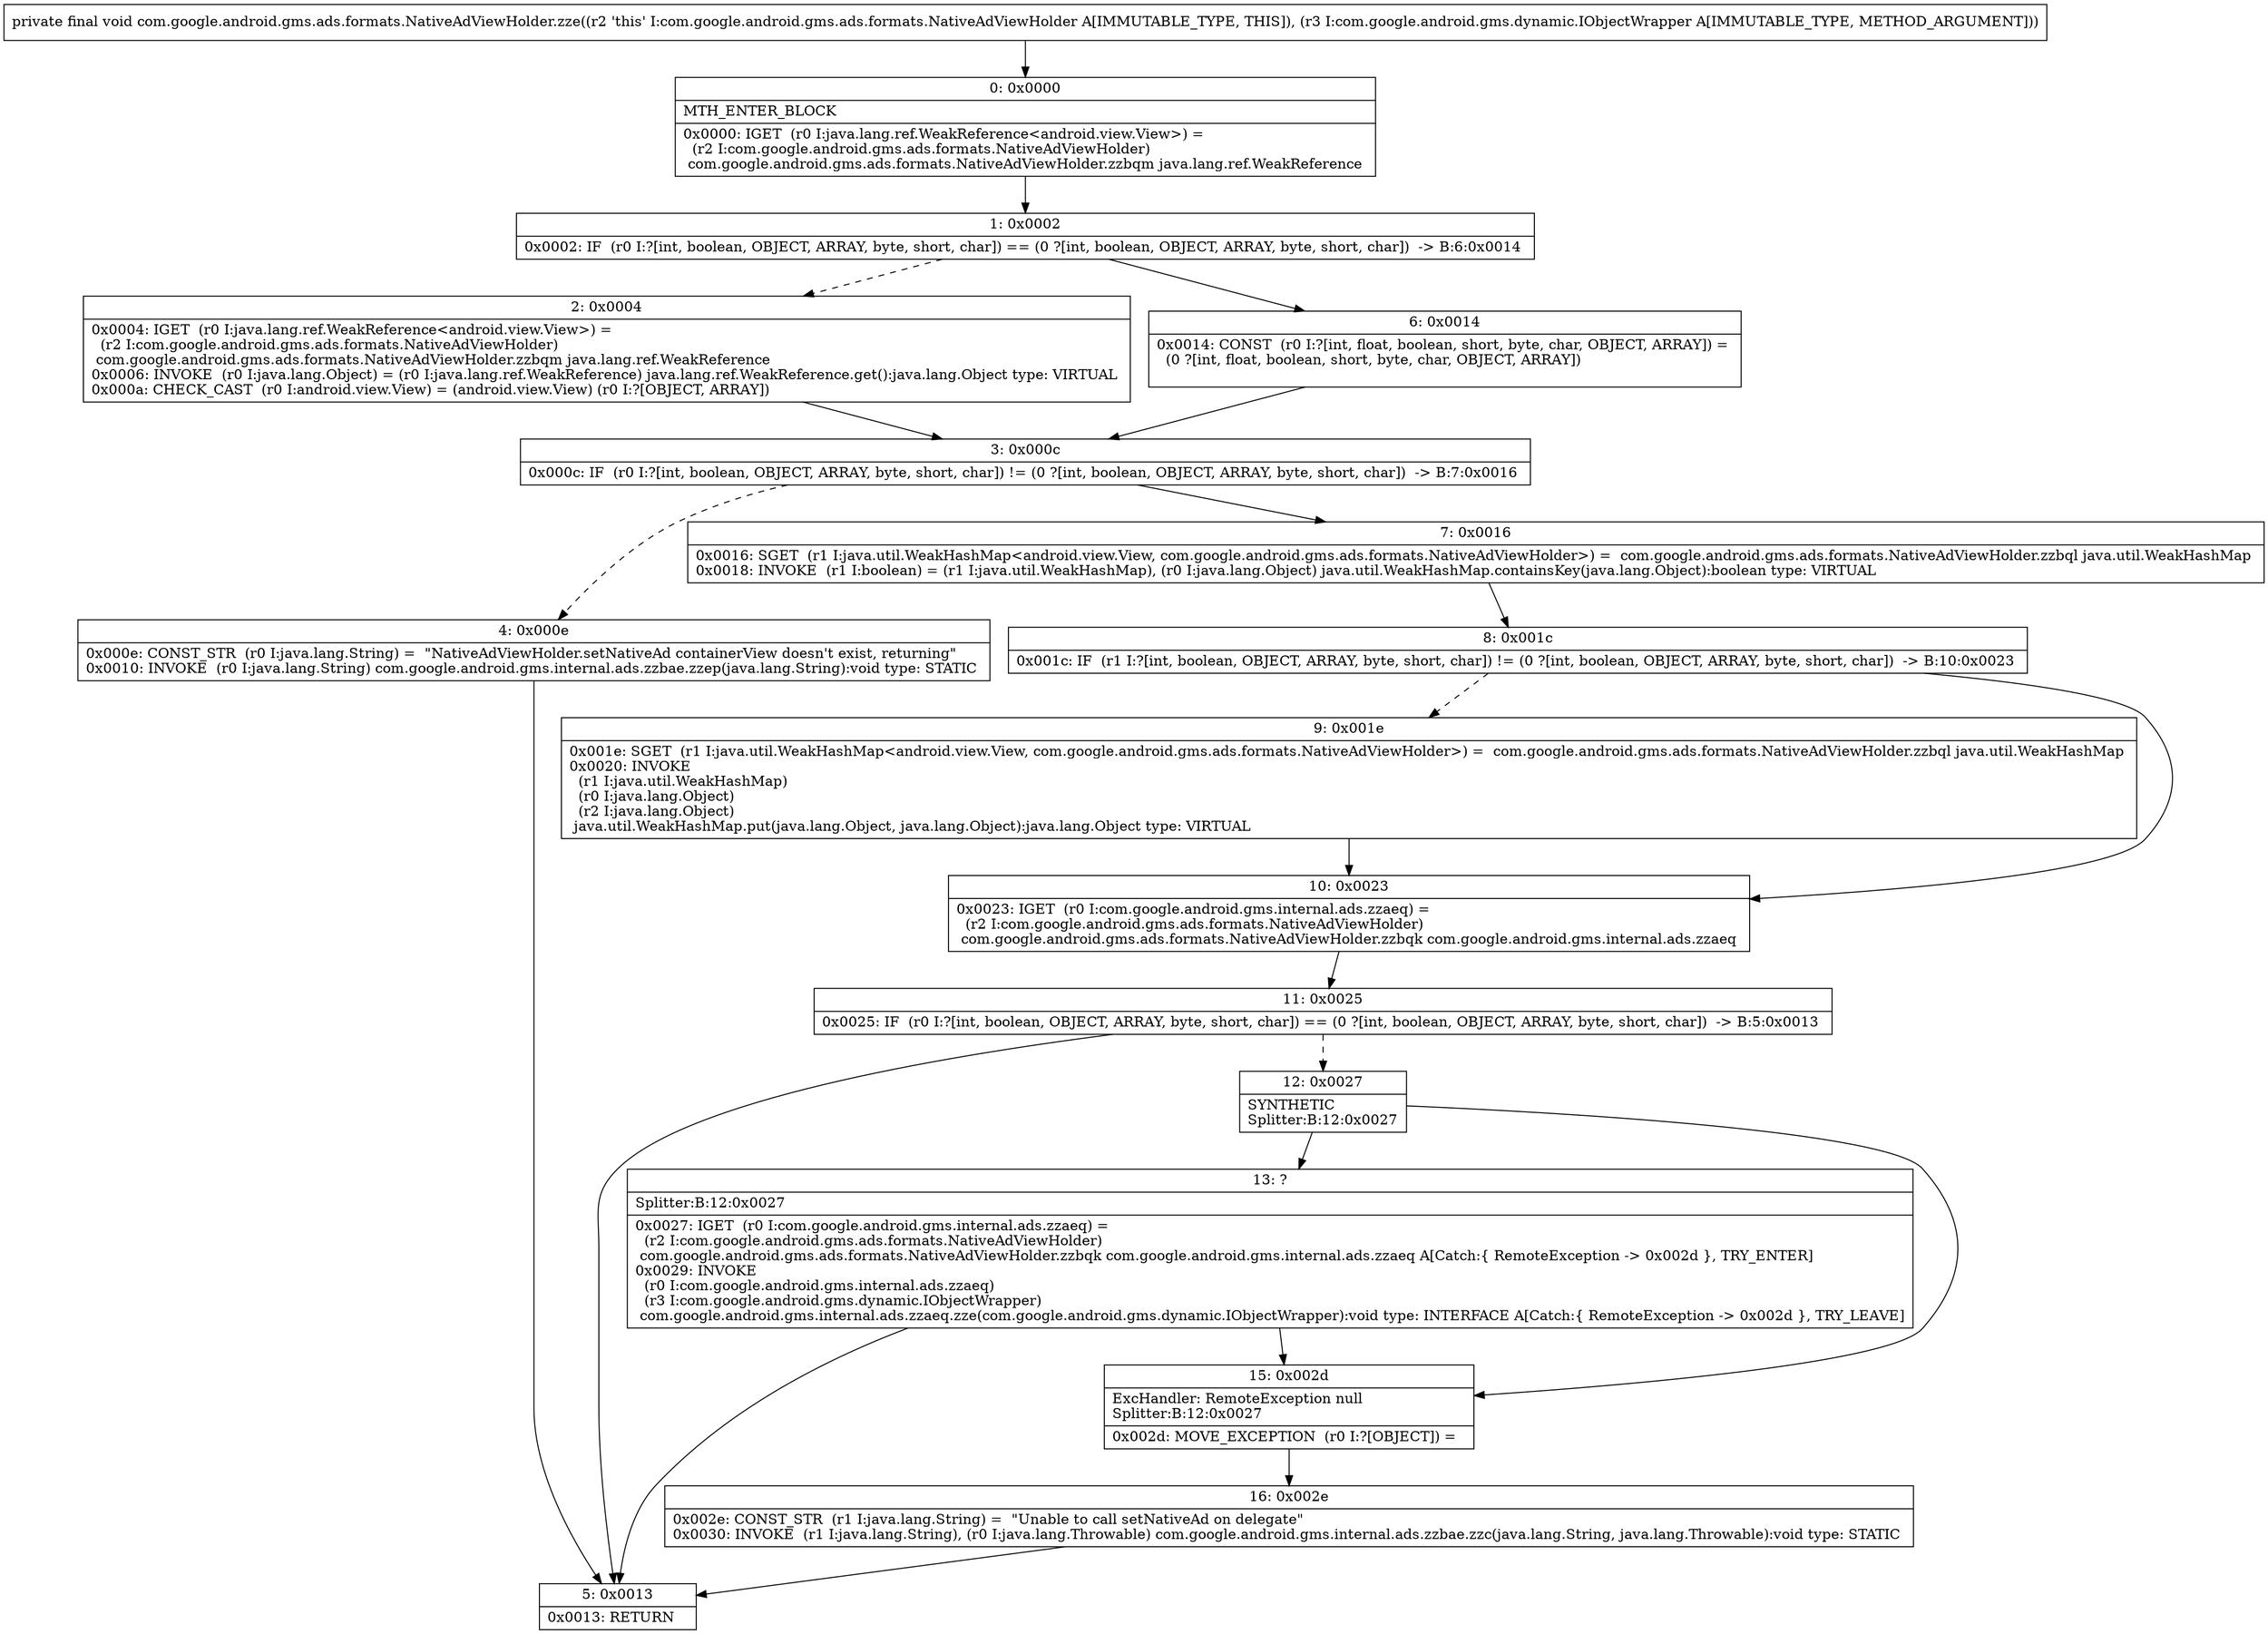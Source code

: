 digraph "CFG forcom.google.android.gms.ads.formats.NativeAdViewHolder.zze(Lcom\/google\/android\/gms\/dynamic\/IObjectWrapper;)V" {
Node_0 [shape=record,label="{0\:\ 0x0000|MTH_ENTER_BLOCK\l|0x0000: IGET  (r0 I:java.lang.ref.WeakReference\<android.view.View\>) = \l  (r2 I:com.google.android.gms.ads.formats.NativeAdViewHolder)\l com.google.android.gms.ads.formats.NativeAdViewHolder.zzbqm java.lang.ref.WeakReference \l}"];
Node_1 [shape=record,label="{1\:\ 0x0002|0x0002: IF  (r0 I:?[int, boolean, OBJECT, ARRAY, byte, short, char]) == (0 ?[int, boolean, OBJECT, ARRAY, byte, short, char])  \-\> B:6:0x0014 \l}"];
Node_2 [shape=record,label="{2\:\ 0x0004|0x0004: IGET  (r0 I:java.lang.ref.WeakReference\<android.view.View\>) = \l  (r2 I:com.google.android.gms.ads.formats.NativeAdViewHolder)\l com.google.android.gms.ads.formats.NativeAdViewHolder.zzbqm java.lang.ref.WeakReference \l0x0006: INVOKE  (r0 I:java.lang.Object) = (r0 I:java.lang.ref.WeakReference) java.lang.ref.WeakReference.get():java.lang.Object type: VIRTUAL \l0x000a: CHECK_CAST  (r0 I:android.view.View) = (android.view.View) (r0 I:?[OBJECT, ARRAY]) \l}"];
Node_3 [shape=record,label="{3\:\ 0x000c|0x000c: IF  (r0 I:?[int, boolean, OBJECT, ARRAY, byte, short, char]) != (0 ?[int, boolean, OBJECT, ARRAY, byte, short, char])  \-\> B:7:0x0016 \l}"];
Node_4 [shape=record,label="{4\:\ 0x000e|0x000e: CONST_STR  (r0 I:java.lang.String) =  \"NativeAdViewHolder.setNativeAd containerView doesn't exist, returning\" \l0x0010: INVOKE  (r0 I:java.lang.String) com.google.android.gms.internal.ads.zzbae.zzep(java.lang.String):void type: STATIC \l}"];
Node_5 [shape=record,label="{5\:\ 0x0013|0x0013: RETURN   \l}"];
Node_6 [shape=record,label="{6\:\ 0x0014|0x0014: CONST  (r0 I:?[int, float, boolean, short, byte, char, OBJECT, ARRAY]) = \l  (0 ?[int, float, boolean, short, byte, char, OBJECT, ARRAY])\l \l}"];
Node_7 [shape=record,label="{7\:\ 0x0016|0x0016: SGET  (r1 I:java.util.WeakHashMap\<android.view.View, com.google.android.gms.ads.formats.NativeAdViewHolder\>) =  com.google.android.gms.ads.formats.NativeAdViewHolder.zzbql java.util.WeakHashMap \l0x0018: INVOKE  (r1 I:boolean) = (r1 I:java.util.WeakHashMap), (r0 I:java.lang.Object) java.util.WeakHashMap.containsKey(java.lang.Object):boolean type: VIRTUAL \l}"];
Node_8 [shape=record,label="{8\:\ 0x001c|0x001c: IF  (r1 I:?[int, boolean, OBJECT, ARRAY, byte, short, char]) != (0 ?[int, boolean, OBJECT, ARRAY, byte, short, char])  \-\> B:10:0x0023 \l}"];
Node_9 [shape=record,label="{9\:\ 0x001e|0x001e: SGET  (r1 I:java.util.WeakHashMap\<android.view.View, com.google.android.gms.ads.formats.NativeAdViewHolder\>) =  com.google.android.gms.ads.formats.NativeAdViewHolder.zzbql java.util.WeakHashMap \l0x0020: INVOKE  \l  (r1 I:java.util.WeakHashMap)\l  (r0 I:java.lang.Object)\l  (r2 I:java.lang.Object)\l java.util.WeakHashMap.put(java.lang.Object, java.lang.Object):java.lang.Object type: VIRTUAL \l}"];
Node_10 [shape=record,label="{10\:\ 0x0023|0x0023: IGET  (r0 I:com.google.android.gms.internal.ads.zzaeq) = \l  (r2 I:com.google.android.gms.ads.formats.NativeAdViewHolder)\l com.google.android.gms.ads.formats.NativeAdViewHolder.zzbqk com.google.android.gms.internal.ads.zzaeq \l}"];
Node_11 [shape=record,label="{11\:\ 0x0025|0x0025: IF  (r0 I:?[int, boolean, OBJECT, ARRAY, byte, short, char]) == (0 ?[int, boolean, OBJECT, ARRAY, byte, short, char])  \-\> B:5:0x0013 \l}"];
Node_12 [shape=record,label="{12\:\ 0x0027|SYNTHETIC\lSplitter:B:12:0x0027\l}"];
Node_13 [shape=record,label="{13\:\ ?|Splitter:B:12:0x0027\l|0x0027: IGET  (r0 I:com.google.android.gms.internal.ads.zzaeq) = \l  (r2 I:com.google.android.gms.ads.formats.NativeAdViewHolder)\l com.google.android.gms.ads.formats.NativeAdViewHolder.zzbqk com.google.android.gms.internal.ads.zzaeq A[Catch:\{ RemoteException \-\> 0x002d \}, TRY_ENTER]\l0x0029: INVOKE  \l  (r0 I:com.google.android.gms.internal.ads.zzaeq)\l  (r3 I:com.google.android.gms.dynamic.IObjectWrapper)\l com.google.android.gms.internal.ads.zzaeq.zze(com.google.android.gms.dynamic.IObjectWrapper):void type: INTERFACE A[Catch:\{ RemoteException \-\> 0x002d \}, TRY_LEAVE]\l}"];
Node_15 [shape=record,label="{15\:\ 0x002d|ExcHandler: RemoteException null\lSplitter:B:12:0x0027\l|0x002d: MOVE_EXCEPTION  (r0 I:?[OBJECT]) =  \l}"];
Node_16 [shape=record,label="{16\:\ 0x002e|0x002e: CONST_STR  (r1 I:java.lang.String) =  \"Unable to call setNativeAd on delegate\" \l0x0030: INVOKE  (r1 I:java.lang.String), (r0 I:java.lang.Throwable) com.google.android.gms.internal.ads.zzbae.zzc(java.lang.String, java.lang.Throwable):void type: STATIC \l}"];
MethodNode[shape=record,label="{private final void com.google.android.gms.ads.formats.NativeAdViewHolder.zze((r2 'this' I:com.google.android.gms.ads.formats.NativeAdViewHolder A[IMMUTABLE_TYPE, THIS]), (r3 I:com.google.android.gms.dynamic.IObjectWrapper A[IMMUTABLE_TYPE, METHOD_ARGUMENT])) }"];
MethodNode -> Node_0;
Node_0 -> Node_1;
Node_1 -> Node_2[style=dashed];
Node_1 -> Node_6;
Node_2 -> Node_3;
Node_3 -> Node_4[style=dashed];
Node_3 -> Node_7;
Node_4 -> Node_5;
Node_6 -> Node_3;
Node_7 -> Node_8;
Node_8 -> Node_9[style=dashed];
Node_8 -> Node_10;
Node_9 -> Node_10;
Node_10 -> Node_11;
Node_11 -> Node_5;
Node_11 -> Node_12[style=dashed];
Node_12 -> Node_13;
Node_12 -> Node_15;
Node_13 -> Node_15;
Node_13 -> Node_5;
Node_15 -> Node_16;
Node_16 -> Node_5;
}

